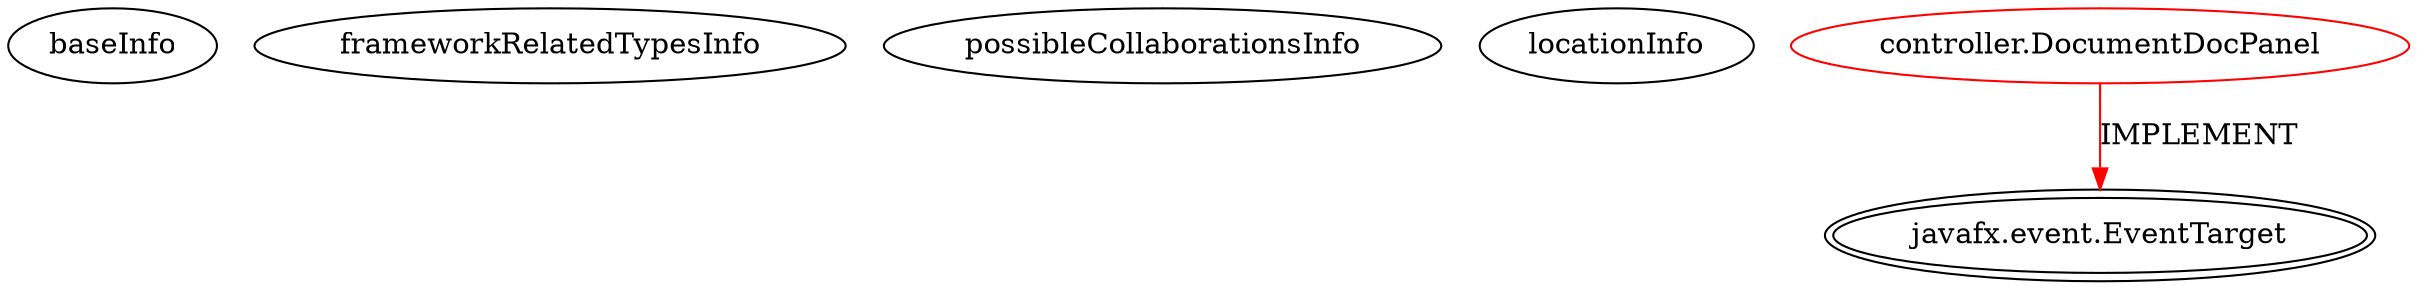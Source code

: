 digraph {
baseInfo[graphId=1672,category="extension_graph",isAnonymous=false,possibleRelation=false]
frameworkRelatedTypesInfo[0="javafx.event.EventTarget"]
possibleCollaborationsInfo[]
locationInfo[projectName="abuczko-JFXDockManager",filePath="/abuczko-JFXDockManager/JFXDockManager-master/JFXDockManager/src/controller/DocumentDocPanel.java",contextSignature="DocumentDocPanel",graphId="1672"]
0[label="controller.DocumentDocPanel",vertexType="ROOT_CLIENT_CLASS_DECLARATION",isFrameworkType=false,color=red]
1[label="javafx.event.EventTarget",vertexType="FRAMEWORK_INTERFACE_TYPE",isFrameworkType=true,peripheries=2]
0->1[label="IMPLEMENT",color=red]
}
